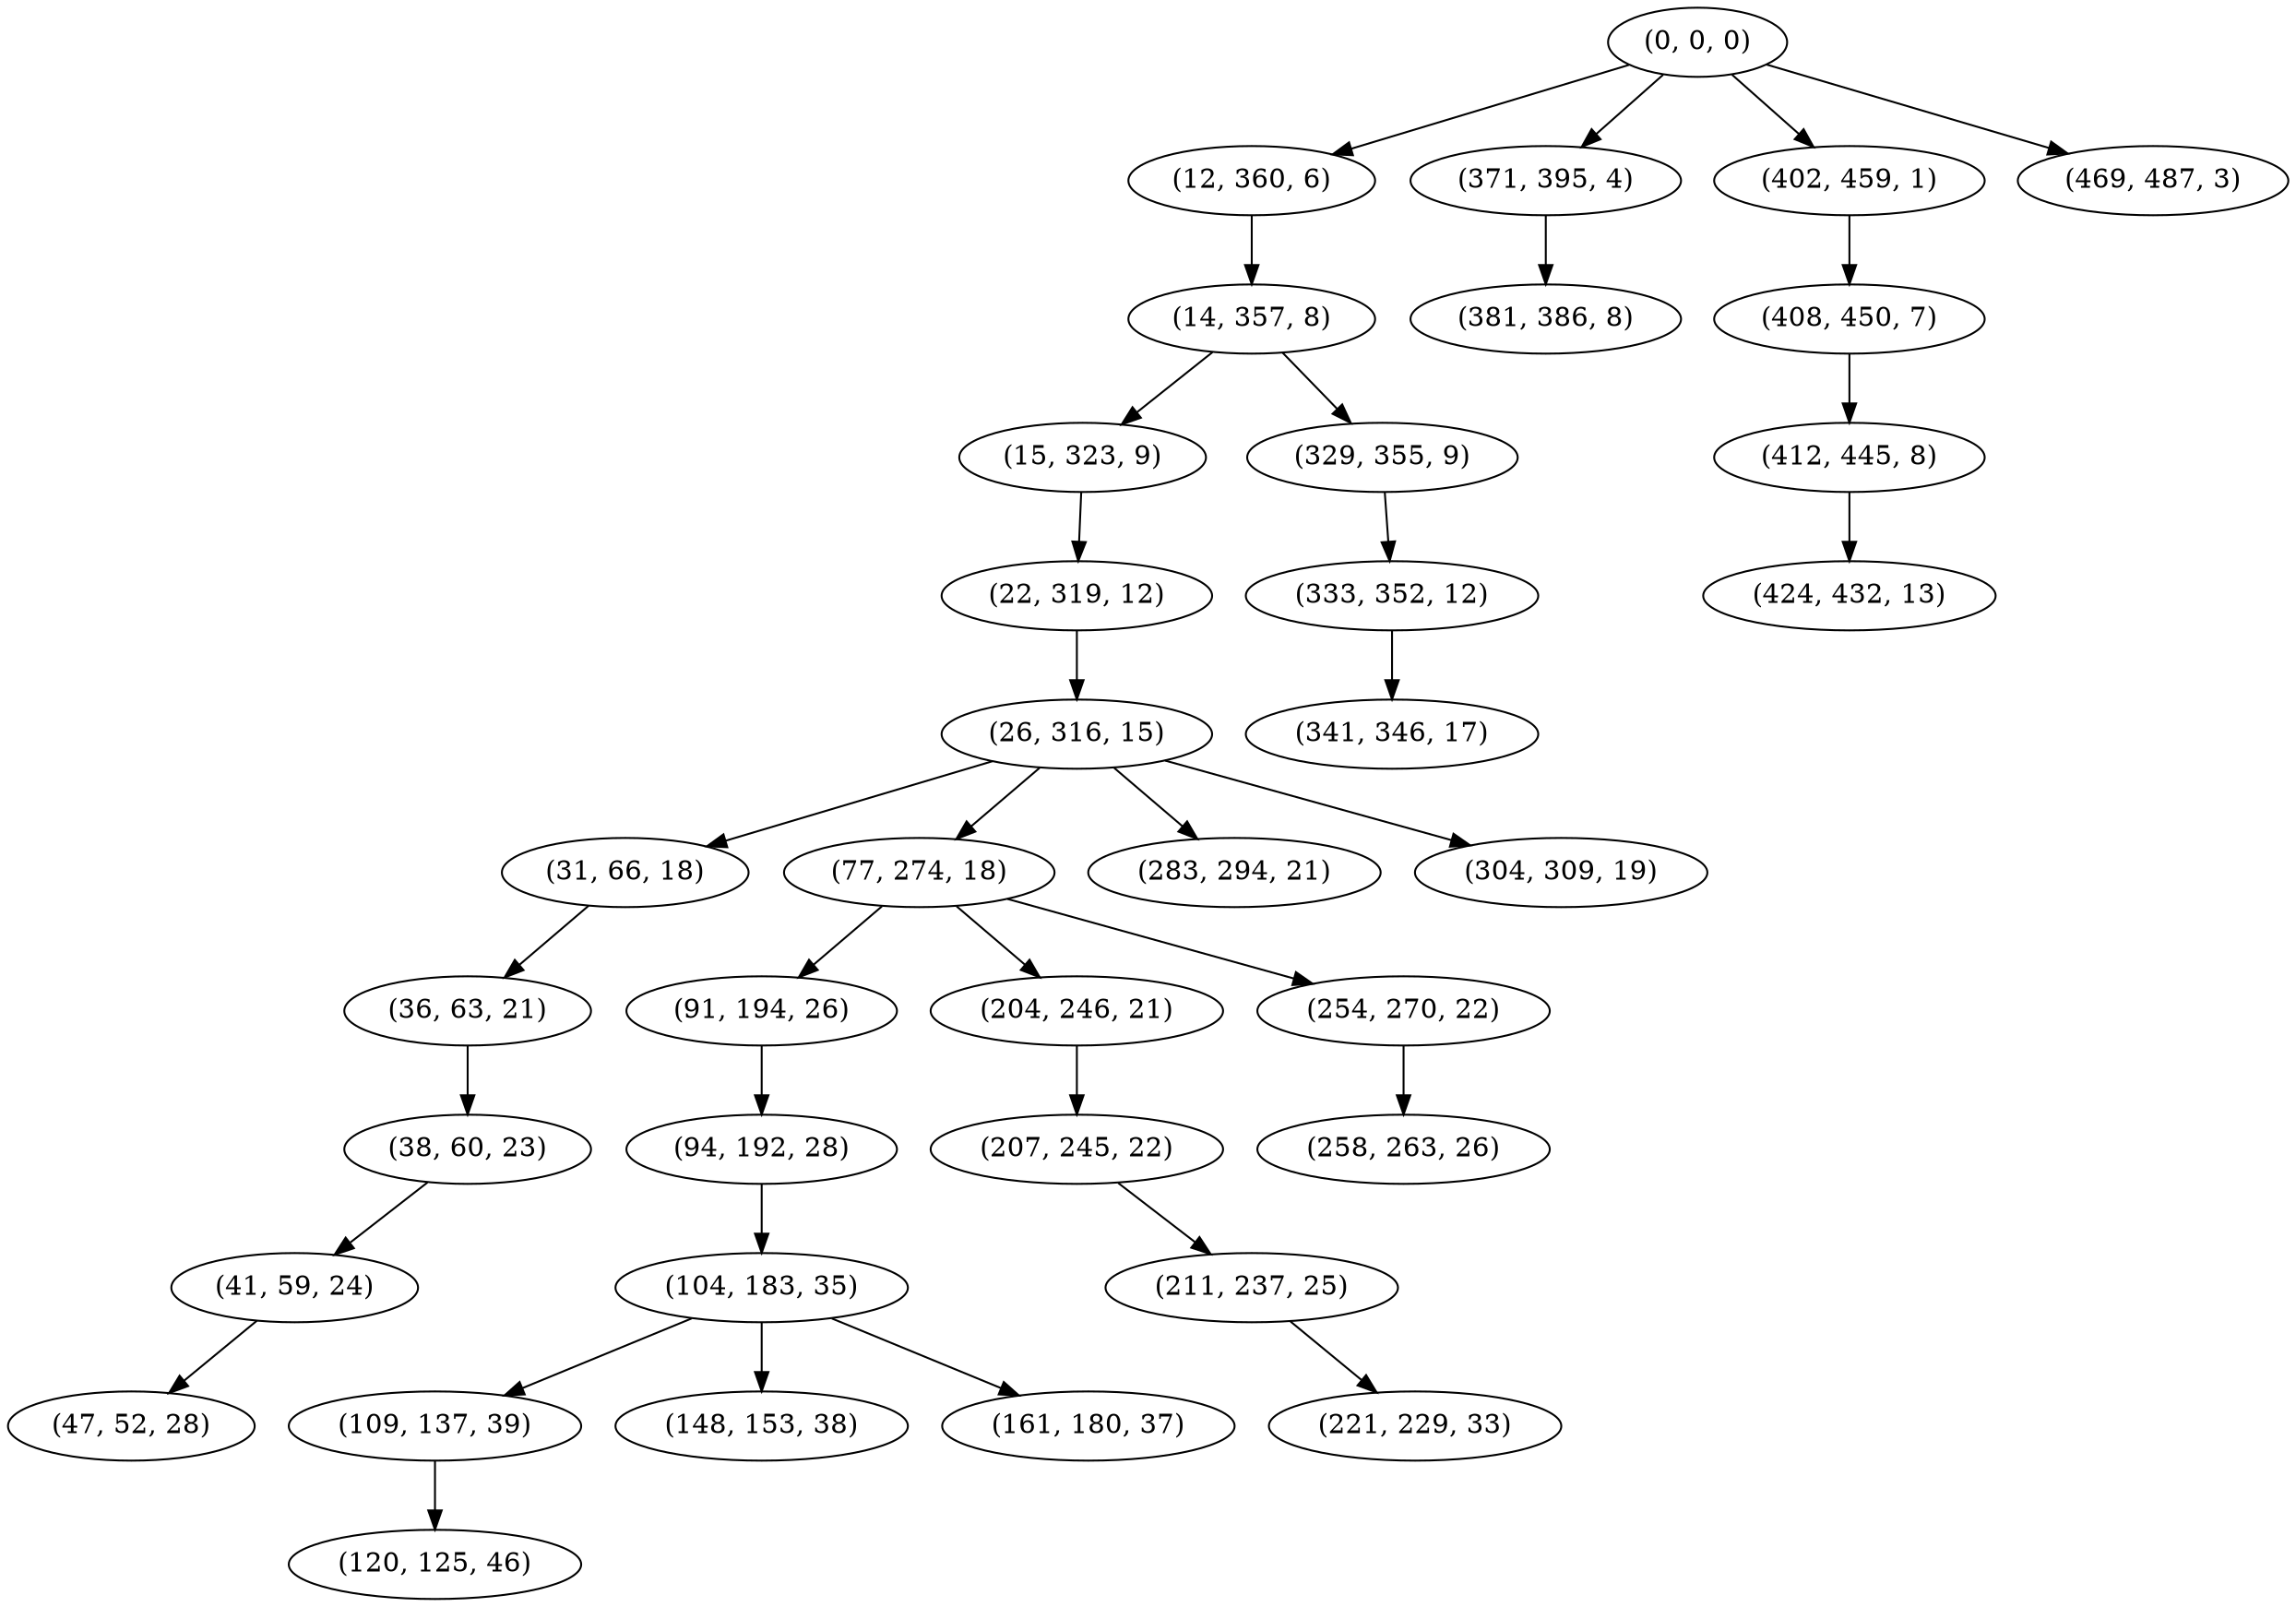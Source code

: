 digraph tree {
    "(0, 0, 0)";
    "(12, 360, 6)";
    "(14, 357, 8)";
    "(15, 323, 9)";
    "(22, 319, 12)";
    "(26, 316, 15)";
    "(31, 66, 18)";
    "(36, 63, 21)";
    "(38, 60, 23)";
    "(41, 59, 24)";
    "(47, 52, 28)";
    "(77, 274, 18)";
    "(91, 194, 26)";
    "(94, 192, 28)";
    "(104, 183, 35)";
    "(109, 137, 39)";
    "(120, 125, 46)";
    "(148, 153, 38)";
    "(161, 180, 37)";
    "(204, 246, 21)";
    "(207, 245, 22)";
    "(211, 237, 25)";
    "(221, 229, 33)";
    "(254, 270, 22)";
    "(258, 263, 26)";
    "(283, 294, 21)";
    "(304, 309, 19)";
    "(329, 355, 9)";
    "(333, 352, 12)";
    "(341, 346, 17)";
    "(371, 395, 4)";
    "(381, 386, 8)";
    "(402, 459, 1)";
    "(408, 450, 7)";
    "(412, 445, 8)";
    "(424, 432, 13)";
    "(469, 487, 3)";
    "(0, 0, 0)" -> "(12, 360, 6)";
    "(0, 0, 0)" -> "(371, 395, 4)";
    "(0, 0, 0)" -> "(402, 459, 1)";
    "(0, 0, 0)" -> "(469, 487, 3)";
    "(12, 360, 6)" -> "(14, 357, 8)";
    "(14, 357, 8)" -> "(15, 323, 9)";
    "(14, 357, 8)" -> "(329, 355, 9)";
    "(15, 323, 9)" -> "(22, 319, 12)";
    "(22, 319, 12)" -> "(26, 316, 15)";
    "(26, 316, 15)" -> "(31, 66, 18)";
    "(26, 316, 15)" -> "(77, 274, 18)";
    "(26, 316, 15)" -> "(283, 294, 21)";
    "(26, 316, 15)" -> "(304, 309, 19)";
    "(31, 66, 18)" -> "(36, 63, 21)";
    "(36, 63, 21)" -> "(38, 60, 23)";
    "(38, 60, 23)" -> "(41, 59, 24)";
    "(41, 59, 24)" -> "(47, 52, 28)";
    "(77, 274, 18)" -> "(91, 194, 26)";
    "(77, 274, 18)" -> "(204, 246, 21)";
    "(77, 274, 18)" -> "(254, 270, 22)";
    "(91, 194, 26)" -> "(94, 192, 28)";
    "(94, 192, 28)" -> "(104, 183, 35)";
    "(104, 183, 35)" -> "(109, 137, 39)";
    "(104, 183, 35)" -> "(148, 153, 38)";
    "(104, 183, 35)" -> "(161, 180, 37)";
    "(109, 137, 39)" -> "(120, 125, 46)";
    "(204, 246, 21)" -> "(207, 245, 22)";
    "(207, 245, 22)" -> "(211, 237, 25)";
    "(211, 237, 25)" -> "(221, 229, 33)";
    "(254, 270, 22)" -> "(258, 263, 26)";
    "(329, 355, 9)" -> "(333, 352, 12)";
    "(333, 352, 12)" -> "(341, 346, 17)";
    "(371, 395, 4)" -> "(381, 386, 8)";
    "(402, 459, 1)" -> "(408, 450, 7)";
    "(408, 450, 7)" -> "(412, 445, 8)";
    "(412, 445, 8)" -> "(424, 432, 13)";
}
